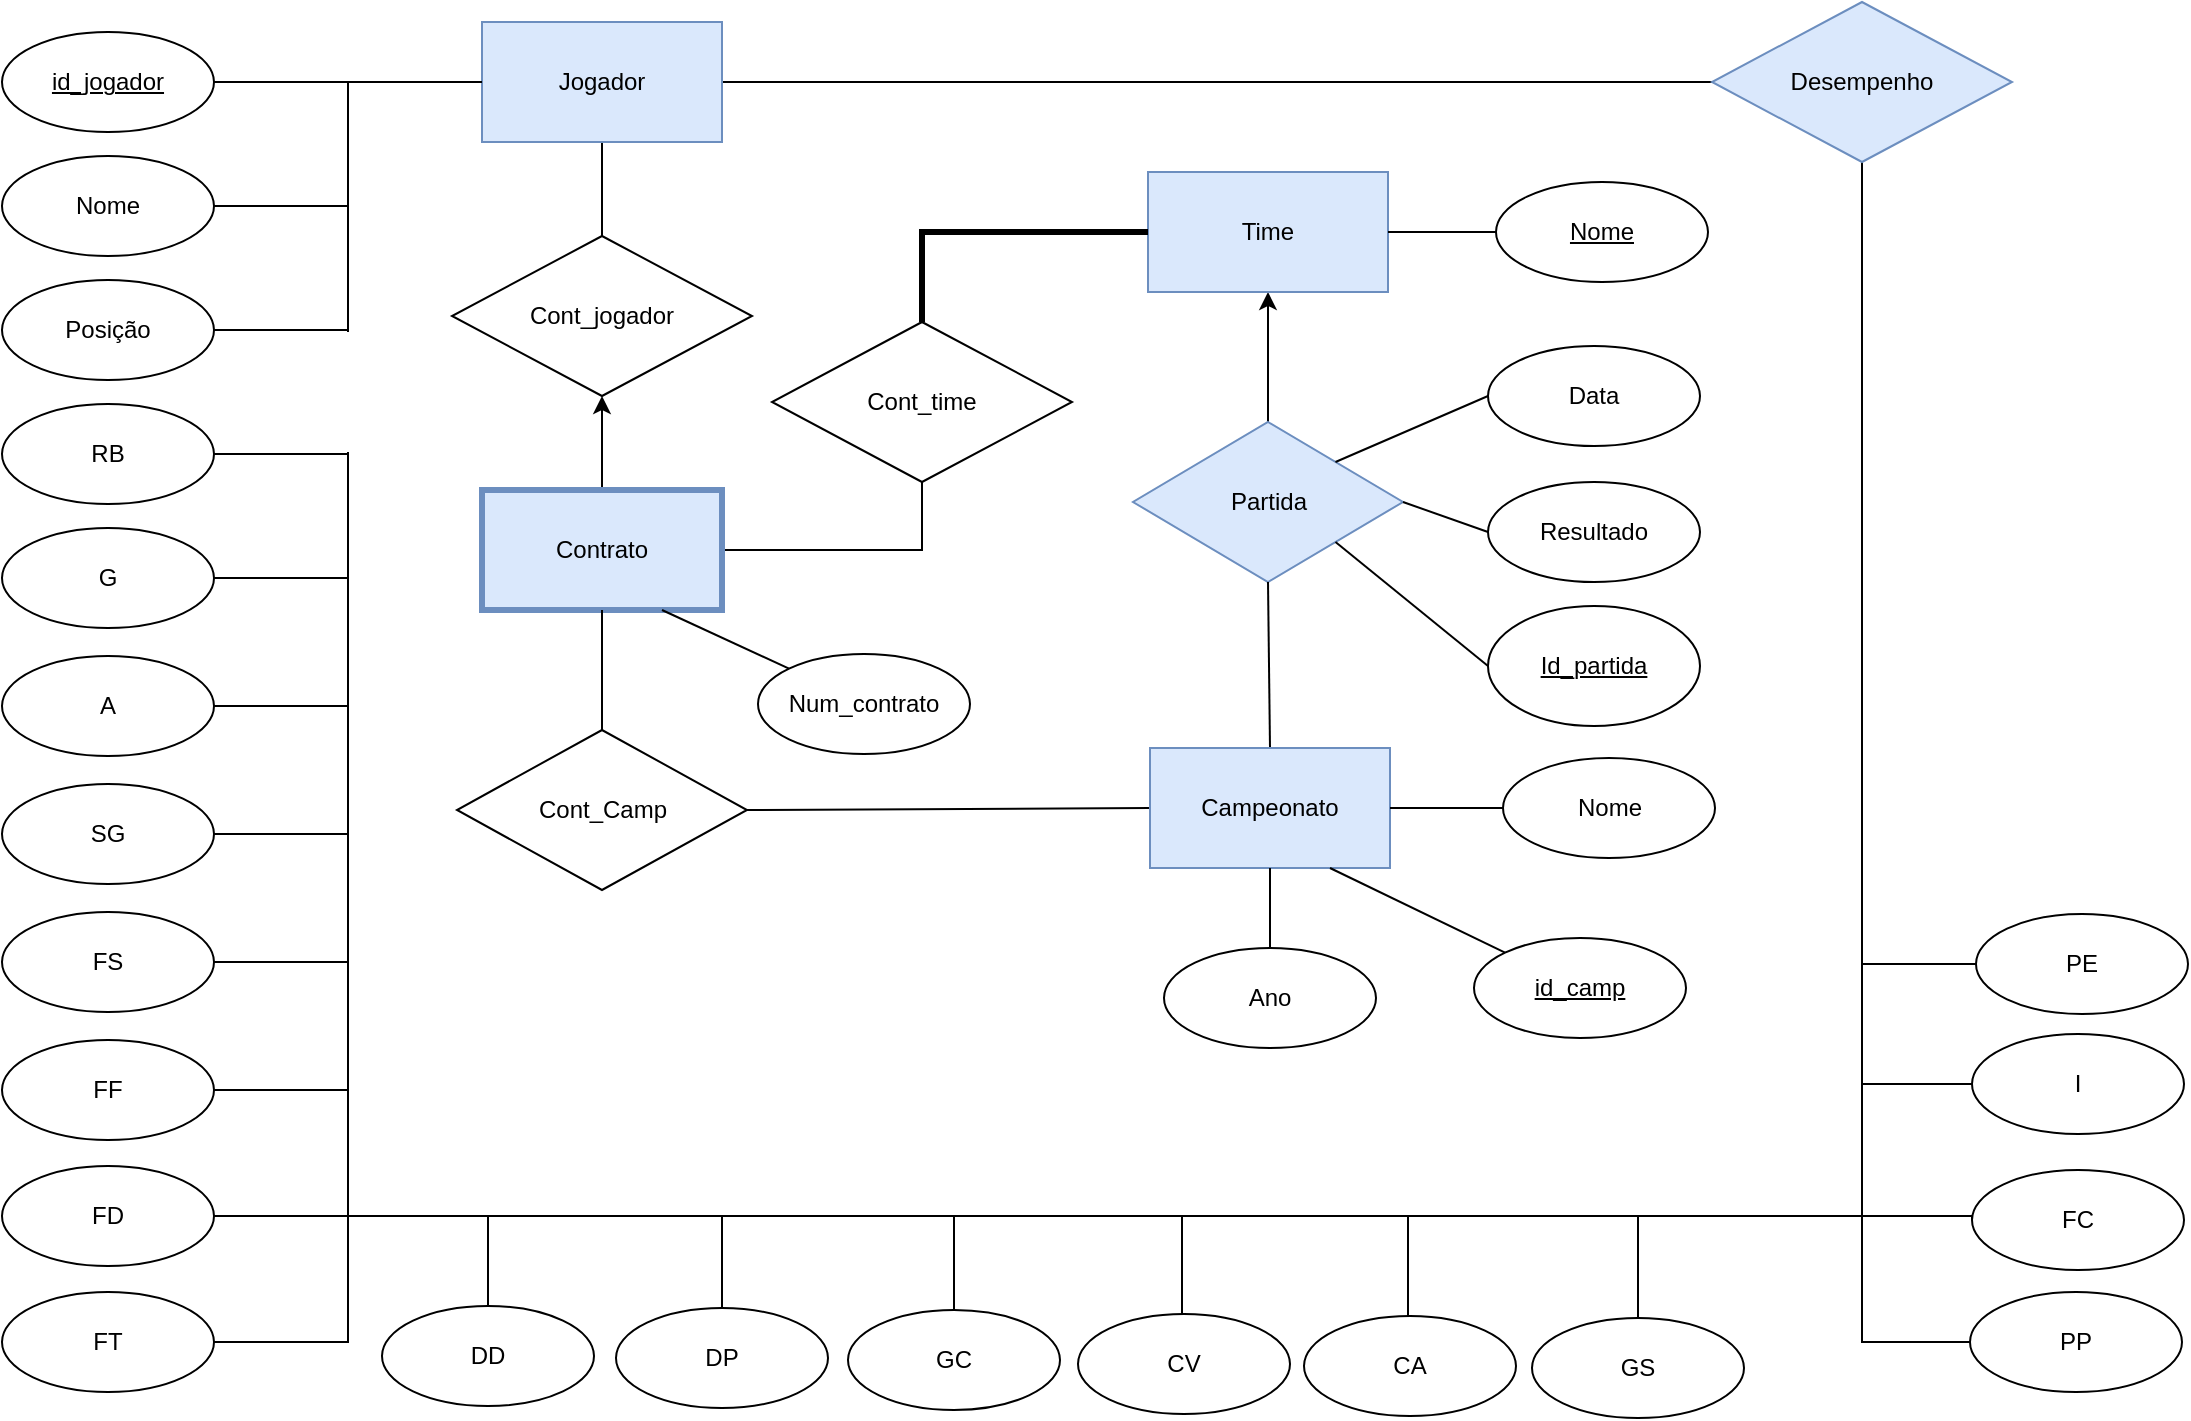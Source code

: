 <mxfile version="12.0.0" type="device" pages="1"><diagram id="lmRr7iZ6YeliKe3Rizch" name="Page-1"><mxGraphModel dx="1544" dy="772" grid="1" gridSize="1" guides="1" tooltips="1" connect="1" arrows="1" fold="1" page="1" pageScale="1" pageWidth="1169" pageHeight="827" math="0" shadow="0"><root><mxCell id="0"/><mxCell id="1" parent="0"/><mxCell id="DoaMA-KPyvmN4hMGdSBJ-34" style="edgeStyle=orthogonalEdgeStyle;rounded=0;orthogonalLoop=1;jettySize=auto;html=1;exitX=0.5;exitY=1;exitDx=0;exitDy=0;entryX=0.5;entryY=0;entryDx=0;entryDy=0;endArrow=none;endFill=0;strokeWidth=1;" parent="1" source="DoaMA-KPyvmN4hMGdSBJ-2" target="DoaMA-KPyvmN4hMGdSBJ-33" edge="1"><mxGeometry relative="1" as="geometry"/></mxCell><mxCell id="V2tm3ma3LMoYn8qhn4cB-64" style="edgeStyle=orthogonalEdgeStyle;rounded=0;orthogonalLoop=1;jettySize=auto;html=1;exitX=1;exitY=0.5;exitDx=0;exitDy=0;entryX=0;entryY=0.5;entryDx=0;entryDy=0;endArrow=none;endFill=0;" parent="1" source="DoaMA-KPyvmN4hMGdSBJ-2" target="V2tm3ma3LMoYn8qhn4cB-60" edge="1"><mxGeometry relative="1" as="geometry"/></mxCell><mxCell id="DoaMA-KPyvmN4hMGdSBJ-2" value="Jogador" style="rounded=0;whiteSpace=wrap;html=1;fillColor=#dae8fc;strokeColor=#6c8ebf;" parent="1" vertex="1"><mxGeometry x="300" y="108" width="120" height="60" as="geometry"/></mxCell><mxCell id="DoaMA-KPyvmN4hMGdSBJ-15" style="edgeStyle=orthogonalEdgeStyle;rounded=0;orthogonalLoop=1;jettySize=auto;html=1;exitX=0.5;exitY=0;exitDx=0;exitDy=0;entryX=0.5;entryY=1;entryDx=0;entryDy=0;endArrow=classic;endFill=1;strokeWidth=1;" parent="1" source="DoaMA-KPyvmN4hMGdSBJ-14" target="DoaMA-KPyvmN4hMGdSBJ-4" edge="1"><mxGeometry relative="1" as="geometry"/></mxCell><mxCell id="DoaMA-KPyvmN4hMGdSBJ-4" value="Time" style="rounded=0;whiteSpace=wrap;html=1;strokeWidth=1;fillColor=#dae8fc;strokeColor=#6c8ebf;" parent="1" vertex="1"><mxGeometry x="633" y="183" width="120" height="60" as="geometry"/></mxCell><mxCell id="DoaMA-KPyvmN4hMGdSBJ-9" style="rounded=0;orthogonalLoop=1;jettySize=auto;html=1;exitX=1;exitY=0.5;exitDx=0;exitDy=0;entryX=0;entryY=0.5;entryDx=0;entryDy=0;endArrow=none;endFill=0;" parent="1" source="DoaMA-KPyvmN4hMGdSBJ-8" target="DoaMA-KPyvmN4hMGdSBJ-2" edge="1"><mxGeometry relative="1" as="geometry"/></mxCell><mxCell id="DoaMA-KPyvmN4hMGdSBJ-8" value="&lt;u&gt;id_jogador&lt;/u&gt;" style="ellipse;whiteSpace=wrap;html=1;" parent="1" vertex="1"><mxGeometry x="60" y="113" width="106" height="50" as="geometry"/></mxCell><mxCell id="DoaMA-KPyvmN4hMGdSBJ-14" value="Partida" style="rhombus;whiteSpace=wrap;html=1;strokeWidth=1;fillColor=#dae8fc;strokeColor=#6c8ebf;" parent="1" vertex="1"><mxGeometry x="625.5" y="308" width="135" height="80" as="geometry"/></mxCell><mxCell id="DoaMA-KPyvmN4hMGdSBJ-23" style="rounded=0;orthogonalLoop=1;jettySize=auto;html=1;exitX=0;exitY=0.5;exitDx=0;exitDy=0;entryX=1;entryY=0;entryDx=0;entryDy=0;endArrow=none;endFill=0;strokeWidth=1;" parent="1" source="DoaMA-KPyvmN4hMGdSBJ-21" target="DoaMA-KPyvmN4hMGdSBJ-14" edge="1"><mxGeometry relative="1" as="geometry"/></mxCell><mxCell id="DoaMA-KPyvmN4hMGdSBJ-21" value="Data" style="ellipse;whiteSpace=wrap;html=1;" parent="1" vertex="1"><mxGeometry x="803" y="270" width="106" height="50" as="geometry"/></mxCell><mxCell id="DoaMA-KPyvmN4hMGdSBJ-24" style="rounded=0;orthogonalLoop=1;jettySize=auto;html=1;exitX=0;exitY=0.5;exitDx=0;exitDy=0;entryX=1;entryY=0.5;entryDx=0;entryDy=0;endArrow=none;endFill=0;strokeWidth=1;" parent="1" source="DoaMA-KPyvmN4hMGdSBJ-22" target="DoaMA-KPyvmN4hMGdSBJ-14" edge="1"><mxGeometry relative="1" as="geometry"/></mxCell><mxCell id="DoaMA-KPyvmN4hMGdSBJ-22" value="Resultado" style="ellipse;whiteSpace=wrap;html=1;" parent="1" vertex="1"><mxGeometry x="803" y="338" width="106" height="50" as="geometry"/></mxCell><mxCell id="DoaMA-KPyvmN4hMGdSBJ-26" style="edgeStyle=orthogonalEdgeStyle;rounded=0;orthogonalLoop=1;jettySize=auto;html=1;exitX=0;exitY=0.5;exitDx=0;exitDy=0;entryX=1;entryY=0.5;entryDx=0;entryDy=0;endArrow=none;endFill=0;strokeWidth=1;" parent="1" source="DoaMA-KPyvmN4hMGdSBJ-25" target="DoaMA-KPyvmN4hMGdSBJ-4" edge="1"><mxGeometry relative="1" as="geometry"/></mxCell><mxCell id="DoaMA-KPyvmN4hMGdSBJ-25" value="&lt;u&gt;Nome&lt;/u&gt;" style="ellipse;whiteSpace=wrap;html=1;" parent="1" vertex="1"><mxGeometry x="807" y="188" width="106" height="50" as="geometry"/></mxCell><mxCell id="DoaMA-KPyvmN4hMGdSBJ-38" style="rounded=0;orthogonalLoop=1;jettySize=auto;html=1;exitX=0.5;exitY=0;exitDx=0;exitDy=0;entryX=0.5;entryY=1;entryDx=0;entryDy=0;endArrow=classic;endFill=1;strokeWidth=1;" parent="1" source="DoaMA-KPyvmN4hMGdSBJ-37" target="DoaMA-KPyvmN4hMGdSBJ-33" edge="1"><mxGeometry relative="1" as="geometry"/></mxCell><mxCell id="DoaMA-KPyvmN4hMGdSBJ-33" value="Cont_jogador" style="rhombus;whiteSpace=wrap;html=1;strokeWidth=1;" parent="1" vertex="1"><mxGeometry x="285" y="215" width="150" height="80" as="geometry"/></mxCell><mxCell id="DoaMA-KPyvmN4hMGdSBJ-40" style="rounded=0;orthogonalLoop=1;jettySize=auto;html=1;exitX=1;exitY=0.5;exitDx=0;exitDy=0;entryX=0.5;entryY=1;entryDx=0;entryDy=0;endArrow=none;endFill=0;strokeWidth=1;edgeStyle=orthogonalEdgeStyle;" parent="1" source="DoaMA-KPyvmN4hMGdSBJ-37" target="DoaMA-KPyvmN4hMGdSBJ-39" edge="1"><mxGeometry relative="1" as="geometry"/></mxCell><mxCell id="DoaMA-KPyvmN4hMGdSBJ-37" value="Contrato" style="rounded=0;whiteSpace=wrap;html=1;strokeWidth=3;fillColor=#dae8fc;strokeColor=#6c8ebf;" parent="1" vertex="1"><mxGeometry x="300" y="342" width="120" height="60" as="geometry"/></mxCell><mxCell id="DoaMA-KPyvmN4hMGdSBJ-41" style="edgeStyle=orthogonalEdgeStyle;rounded=0;orthogonalLoop=1;jettySize=auto;html=1;exitX=0.5;exitY=0;exitDx=0;exitDy=0;entryX=0;entryY=0.5;entryDx=0;entryDy=0;endArrow=none;endFill=0;strokeWidth=3;" parent="1" source="DoaMA-KPyvmN4hMGdSBJ-39" target="DoaMA-KPyvmN4hMGdSBJ-4" edge="1"><mxGeometry relative="1" as="geometry"/></mxCell><mxCell id="DoaMA-KPyvmN4hMGdSBJ-39" value="Cont_time" style="rhombus;whiteSpace=wrap;html=1;strokeWidth=1;" parent="1" vertex="1"><mxGeometry x="445" y="258" width="150" height="80" as="geometry"/></mxCell><mxCell id="V2tm3ma3LMoYn8qhn4cB-5" style="edgeStyle=none;rounded=0;orthogonalLoop=1;jettySize=auto;html=1;exitX=0.5;exitY=0;exitDx=0;exitDy=0;entryX=0.5;entryY=1;entryDx=0;entryDy=0;endArrow=none;endFill=0;" parent="1" source="V2tm3ma3LMoYn8qhn4cB-1" target="DoaMA-KPyvmN4hMGdSBJ-14" edge="1"><mxGeometry relative="1" as="geometry"><mxPoint x="540" y="468" as="sourcePoint"/></mxGeometry></mxCell><mxCell id="V2tm3ma3LMoYn8qhn4cB-13" style="edgeStyle=none;rounded=0;orthogonalLoop=1;jettySize=auto;html=1;exitX=0;exitY=0.5;exitDx=0;exitDy=0;entryX=1;entryY=0.5;entryDx=0;entryDy=0;endArrow=none;endFill=0;" parent="1" source="V2tm3ma3LMoYn8qhn4cB-1" target="V2tm3ma3LMoYn8qhn4cB-2" edge="1"><mxGeometry relative="1" as="geometry"/></mxCell><mxCell id="V2tm3ma3LMoYn8qhn4cB-1" value="Campeonato" style="rounded=0;whiteSpace=wrap;html=1;fillColor=#dae8fc;strokeColor=#6c8ebf;" parent="1" vertex="1"><mxGeometry x="634" y="471" width="120" height="60" as="geometry"/></mxCell><mxCell id="V2tm3ma3LMoYn8qhn4cB-12" style="edgeStyle=none;rounded=0;orthogonalLoop=1;jettySize=auto;html=1;exitX=0.5;exitY=0;exitDx=0;exitDy=0;entryX=0.5;entryY=1;entryDx=0;entryDy=0;endArrow=none;endFill=0;" parent="1" source="V2tm3ma3LMoYn8qhn4cB-2" target="DoaMA-KPyvmN4hMGdSBJ-37" edge="1"><mxGeometry relative="1" as="geometry"/></mxCell><mxCell id="V2tm3ma3LMoYn8qhn4cB-2" value="Cont_Camp" style="rhombus;whiteSpace=wrap;html=1;strokeWidth=1;" parent="1" vertex="1"><mxGeometry x="287.5" y="462" width="145" height="80" as="geometry"/></mxCell><mxCell id="V2tm3ma3LMoYn8qhn4cB-7" style="edgeStyle=none;rounded=0;orthogonalLoop=1;jettySize=auto;html=1;exitX=0;exitY=0.5;exitDx=0;exitDy=0;entryX=1;entryY=0.5;entryDx=0;entryDy=0;endArrow=none;endFill=0;" parent="1" source="V2tm3ma3LMoYn8qhn4cB-6" target="V2tm3ma3LMoYn8qhn4cB-1" edge="1"><mxGeometry relative="1" as="geometry"/></mxCell><mxCell id="V2tm3ma3LMoYn8qhn4cB-6" value="Nome" style="ellipse;whiteSpace=wrap;html=1;" parent="1" vertex="1"><mxGeometry x="810.5" y="476" width="106" height="50" as="geometry"/></mxCell><mxCell id="V2tm3ma3LMoYn8qhn4cB-11" style="edgeStyle=none;rounded=0;orthogonalLoop=1;jettySize=auto;html=1;exitX=0.5;exitY=0;exitDx=0;exitDy=0;entryX=0.5;entryY=1;entryDx=0;entryDy=0;endArrow=none;endFill=0;" parent="1" source="V2tm3ma3LMoYn8qhn4cB-8" target="V2tm3ma3LMoYn8qhn4cB-1" edge="1"><mxGeometry relative="1" as="geometry"/></mxCell><mxCell id="V2tm3ma3LMoYn8qhn4cB-8" value="Ano" style="ellipse;whiteSpace=wrap;html=1;" parent="1" vertex="1"><mxGeometry x="641" y="571" width="106" height="50" as="geometry"/></mxCell><mxCell id="V2tm3ma3LMoYn8qhn4cB-10" style="edgeStyle=none;rounded=0;orthogonalLoop=1;jettySize=auto;html=1;exitX=0;exitY=0;exitDx=0;exitDy=0;entryX=0.75;entryY=1;entryDx=0;entryDy=0;endArrow=none;endFill=0;" parent="1" source="V2tm3ma3LMoYn8qhn4cB-9" target="V2tm3ma3LMoYn8qhn4cB-1" edge="1"><mxGeometry relative="1" as="geometry"/></mxCell><mxCell id="V2tm3ma3LMoYn8qhn4cB-9" value="&lt;u&gt;id_camp&lt;/u&gt;" style="ellipse;whiteSpace=wrap;html=1;" parent="1" vertex="1"><mxGeometry x="796" y="566" width="106" height="50" as="geometry"/></mxCell><mxCell id="V2tm3ma3LMoYn8qhn4cB-15" style="edgeStyle=orthogonalEdgeStyle;rounded=0;orthogonalLoop=1;jettySize=auto;html=1;exitX=1;exitY=0.5;exitDx=0;exitDy=0;endArrow=none;endFill=0;entryX=0;entryY=0.5;entryDx=0;entryDy=0;" parent="1" source="V2tm3ma3LMoYn8qhn4cB-14" target="DoaMA-KPyvmN4hMGdSBJ-2" edge="1"><mxGeometry relative="1" as="geometry"><mxPoint x="220" y="140" as="targetPoint"/></mxGeometry></mxCell><mxCell id="V2tm3ma3LMoYn8qhn4cB-14" value="Nome" style="ellipse;whiteSpace=wrap;html=1;" parent="1" vertex="1"><mxGeometry x="60" y="175" width="106" height="50" as="geometry"/></mxCell><mxCell id="V2tm3ma3LMoYn8qhn4cB-17" style="edgeStyle=orthogonalEdgeStyle;rounded=0;orthogonalLoop=1;jettySize=auto;html=1;exitX=1;exitY=0.5;exitDx=0;exitDy=0;entryX=0;entryY=0.5;entryDx=0;entryDy=0;endArrow=none;endFill=0;" parent="1" source="V2tm3ma3LMoYn8qhn4cB-16" target="DoaMA-KPyvmN4hMGdSBJ-2" edge="1"><mxGeometry relative="1" as="geometry"/></mxCell><mxCell id="V2tm3ma3LMoYn8qhn4cB-16" value="Posição" style="ellipse;whiteSpace=wrap;html=1;" parent="1" vertex="1"><mxGeometry x="60" y="237" width="106" height="50" as="geometry"/></mxCell><mxCell id="V2tm3ma3LMoYn8qhn4cB-19" style="edgeStyle=orthogonalEdgeStyle;rounded=0;orthogonalLoop=1;jettySize=auto;html=1;exitX=1;exitY=0.5;exitDx=0;exitDy=0;entryX=0;entryY=0.5;entryDx=0;entryDy=0;endArrow=none;endFill=0;" parent="1" source="V2tm3ma3LMoYn8qhn4cB-18" target="DoaMA-KPyvmN4hMGdSBJ-2" edge="1"><mxGeometry relative="1" as="geometry"/></mxCell><mxCell id="V2tm3ma3LMoYn8qhn4cB-18" value="RB" style="ellipse;whiteSpace=wrap;html=1;" parent="1" vertex="1"><mxGeometry x="60" y="299" width="106" height="50" as="geometry"/></mxCell><mxCell id="V2tm3ma3LMoYn8qhn4cB-21" style="edgeStyle=orthogonalEdgeStyle;rounded=0;orthogonalLoop=1;jettySize=auto;html=1;exitX=1;exitY=0.5;exitDx=0;exitDy=0;entryX=0;entryY=0.5;entryDx=0;entryDy=0;endArrow=none;endFill=0;" parent="1" source="V2tm3ma3LMoYn8qhn4cB-20" target="DoaMA-KPyvmN4hMGdSBJ-2" edge="1"><mxGeometry relative="1" as="geometry"/></mxCell><mxCell id="V2tm3ma3LMoYn8qhn4cB-20" value="G" style="ellipse;whiteSpace=wrap;html=1;" parent="1" vertex="1"><mxGeometry x="60" y="361" width="106" height="50" as="geometry"/></mxCell><mxCell id="V2tm3ma3LMoYn8qhn4cB-23" style="edgeStyle=orthogonalEdgeStyle;rounded=0;orthogonalLoop=1;jettySize=auto;html=1;exitX=1;exitY=0.5;exitDx=0;exitDy=0;entryX=0;entryY=0.5;entryDx=0;entryDy=0;endArrow=none;endFill=0;" parent="1" source="V2tm3ma3LMoYn8qhn4cB-22" target="DoaMA-KPyvmN4hMGdSBJ-2" edge="1"><mxGeometry relative="1" as="geometry"/></mxCell><mxCell id="V2tm3ma3LMoYn8qhn4cB-22" value="A" style="ellipse;whiteSpace=wrap;html=1;" parent="1" vertex="1"><mxGeometry x="60" y="425" width="106" height="50" as="geometry"/></mxCell><mxCell id="V2tm3ma3LMoYn8qhn4cB-25" style="edgeStyle=orthogonalEdgeStyle;rounded=0;orthogonalLoop=1;jettySize=auto;html=1;exitX=1;exitY=0.5;exitDx=0;exitDy=0;entryX=0;entryY=0.5;entryDx=0;entryDy=0;endArrow=none;endFill=0;" parent="1" source="V2tm3ma3LMoYn8qhn4cB-24" target="DoaMA-KPyvmN4hMGdSBJ-2" edge="1"><mxGeometry relative="1" as="geometry"/></mxCell><mxCell id="V2tm3ma3LMoYn8qhn4cB-24" value="SG" style="ellipse;whiteSpace=wrap;html=1;" parent="1" vertex="1"><mxGeometry x="60" y="489" width="106" height="50" as="geometry"/></mxCell><mxCell id="V2tm3ma3LMoYn8qhn4cB-27" style="edgeStyle=orthogonalEdgeStyle;rounded=0;orthogonalLoop=1;jettySize=auto;html=1;exitX=1;exitY=0.5;exitDx=0;exitDy=0;entryX=0;entryY=0.5;entryDx=0;entryDy=0;endArrow=none;endFill=0;" parent="1" source="V2tm3ma3LMoYn8qhn4cB-26" target="DoaMA-KPyvmN4hMGdSBJ-2" edge="1"><mxGeometry relative="1" as="geometry"/></mxCell><mxCell id="V2tm3ma3LMoYn8qhn4cB-26" value="FS" style="ellipse;whiteSpace=wrap;html=1;" parent="1" vertex="1"><mxGeometry x="60" y="553" width="106" height="50" as="geometry"/></mxCell><mxCell id="V2tm3ma3LMoYn8qhn4cB-29" style="edgeStyle=orthogonalEdgeStyle;rounded=0;orthogonalLoop=1;jettySize=auto;html=1;exitX=1;exitY=0.5;exitDx=0;exitDy=0;entryX=0;entryY=0.5;entryDx=0;entryDy=0;endArrow=none;endFill=0;" parent="1" source="V2tm3ma3LMoYn8qhn4cB-28" target="DoaMA-KPyvmN4hMGdSBJ-2" edge="1"><mxGeometry relative="1" as="geometry"/></mxCell><mxCell id="V2tm3ma3LMoYn8qhn4cB-28" value="FF" style="ellipse;whiteSpace=wrap;html=1;" parent="1" vertex="1"><mxGeometry x="60" y="617" width="106" height="50" as="geometry"/></mxCell><mxCell id="V2tm3ma3LMoYn8qhn4cB-32" style="edgeStyle=orthogonalEdgeStyle;rounded=0;orthogonalLoop=1;jettySize=auto;html=1;exitX=1;exitY=0.5;exitDx=0;exitDy=0;entryX=0;entryY=0.5;entryDx=0;entryDy=0;endArrow=none;endFill=0;" parent="1" source="V2tm3ma3LMoYn8qhn4cB-30" target="DoaMA-KPyvmN4hMGdSBJ-2" edge="1"><mxGeometry relative="1" as="geometry"/></mxCell><mxCell id="V2tm3ma3LMoYn8qhn4cB-30" value="FD" style="ellipse;whiteSpace=wrap;html=1;" parent="1" vertex="1"><mxGeometry x="60" y="680" width="106" height="50" as="geometry"/></mxCell><mxCell id="V2tm3ma3LMoYn8qhn4cB-34" style="edgeStyle=orthogonalEdgeStyle;rounded=0;orthogonalLoop=1;jettySize=auto;html=1;exitX=1;exitY=0.5;exitDx=0;exitDy=0;entryX=0;entryY=0.5;entryDx=0;entryDy=0;endArrow=none;endFill=0;" parent="1" source="V2tm3ma3LMoYn8qhn4cB-31" target="DoaMA-KPyvmN4hMGdSBJ-2" edge="1"><mxGeometry relative="1" as="geometry"/></mxCell><mxCell id="V2tm3ma3LMoYn8qhn4cB-31" value="FT" style="ellipse;whiteSpace=wrap;html=1;" parent="1" vertex="1"><mxGeometry x="60" y="743" width="106" height="50" as="geometry"/></mxCell><mxCell id="V2tm3ma3LMoYn8qhn4cB-38" style="edgeStyle=orthogonalEdgeStyle;rounded=0;orthogonalLoop=1;jettySize=auto;html=1;exitX=0.5;exitY=0;exitDx=0;exitDy=0;entryX=0;entryY=0.5;entryDx=0;entryDy=0;endArrow=none;endFill=0;" parent="1" source="V2tm3ma3LMoYn8qhn4cB-35" target="DoaMA-KPyvmN4hMGdSBJ-2" edge="1"><mxGeometry relative="1" as="geometry"><Array as="points"><mxPoint x="303" y="705"/><mxPoint x="233" y="705"/><mxPoint x="233" y="138"/></Array></mxGeometry></mxCell><mxCell id="V2tm3ma3LMoYn8qhn4cB-35" value="DD" style="ellipse;whiteSpace=wrap;html=1;" parent="1" vertex="1"><mxGeometry x="250" y="750" width="106" height="50" as="geometry"/></mxCell><mxCell id="V2tm3ma3LMoYn8qhn4cB-39" style="edgeStyle=orthogonalEdgeStyle;rounded=0;orthogonalLoop=1;jettySize=auto;html=1;exitX=0.5;exitY=0;exitDx=0;exitDy=0;entryX=0;entryY=0.5;entryDx=0;entryDy=0;endArrow=none;endFill=0;" parent="1" source="V2tm3ma3LMoYn8qhn4cB-36" target="DoaMA-KPyvmN4hMGdSBJ-2" edge="1"><mxGeometry relative="1" as="geometry"><Array as="points"><mxPoint x="420" y="705"/><mxPoint x="233" y="705"/><mxPoint x="233" y="138"/></Array></mxGeometry></mxCell><mxCell id="V2tm3ma3LMoYn8qhn4cB-36" value="DP" style="ellipse;whiteSpace=wrap;html=1;" parent="1" vertex="1"><mxGeometry x="367" y="751" width="106" height="50" as="geometry"/></mxCell><mxCell id="V2tm3ma3LMoYn8qhn4cB-56" style="edgeStyle=orthogonalEdgeStyle;rounded=0;orthogonalLoop=1;jettySize=auto;html=1;exitX=0.5;exitY=0;exitDx=0;exitDy=0;entryX=0;entryY=0.5;entryDx=0;entryDy=0;endArrow=none;endFill=0;" parent="1" source="V2tm3ma3LMoYn8qhn4cB-40" target="DoaMA-KPyvmN4hMGdSBJ-2" edge="1"><mxGeometry relative="1" as="geometry"><Array as="points"><mxPoint x="536" y="705"/><mxPoint x="233" y="705"/><mxPoint x="233" y="138"/></Array></mxGeometry></mxCell><mxCell id="V2tm3ma3LMoYn8qhn4cB-40" value="GC" style="ellipse;whiteSpace=wrap;html=1;" parent="1" vertex="1"><mxGeometry x="483" y="752" width="106" height="50" as="geometry"/></mxCell><mxCell id="V2tm3ma3LMoYn8qhn4cB-57" style="edgeStyle=orthogonalEdgeStyle;rounded=0;orthogonalLoop=1;jettySize=auto;html=1;exitX=0.5;exitY=0;exitDx=0;exitDy=0;entryX=0;entryY=0.5;entryDx=0;entryDy=0;endArrow=none;endFill=0;" parent="1" source="V2tm3ma3LMoYn8qhn4cB-41" target="DoaMA-KPyvmN4hMGdSBJ-2" edge="1"><mxGeometry relative="1" as="geometry"><Array as="points"><mxPoint x="650" y="754"/><mxPoint x="650" y="705"/><mxPoint x="233" y="705"/><mxPoint x="233" y="138"/></Array></mxGeometry></mxCell><mxCell id="V2tm3ma3LMoYn8qhn4cB-41" value="CV" style="ellipse;whiteSpace=wrap;html=1;" parent="1" vertex="1"><mxGeometry x="598" y="754" width="106" height="50" as="geometry"/></mxCell><mxCell id="V2tm3ma3LMoYn8qhn4cB-58" style="edgeStyle=orthogonalEdgeStyle;rounded=0;orthogonalLoop=1;jettySize=auto;html=1;exitX=0.5;exitY=0;exitDx=0;exitDy=0;entryX=0;entryY=0.5;entryDx=0;entryDy=0;endArrow=none;endFill=0;" parent="1" source="V2tm3ma3LMoYn8qhn4cB-42" target="DoaMA-KPyvmN4hMGdSBJ-2" edge="1"><mxGeometry relative="1" as="geometry"><Array as="points"><mxPoint x="763" y="705"/><mxPoint x="233" y="705"/><mxPoint x="233" y="138"/></Array></mxGeometry></mxCell><mxCell id="V2tm3ma3LMoYn8qhn4cB-42" value="CA" style="ellipse;whiteSpace=wrap;html=1;" parent="1" vertex="1"><mxGeometry x="711" y="755" width="106" height="50" as="geometry"/></mxCell><mxCell id="V2tm3ma3LMoYn8qhn4cB-59" style="edgeStyle=orthogonalEdgeStyle;rounded=0;orthogonalLoop=1;jettySize=auto;html=1;exitX=0.5;exitY=0;exitDx=0;exitDy=0;entryX=0;entryY=0.5;entryDx=0;entryDy=0;endArrow=none;endFill=0;" parent="1" source="V2tm3ma3LMoYn8qhn4cB-44" target="DoaMA-KPyvmN4hMGdSBJ-2" edge="1"><mxGeometry relative="1" as="geometry"><Array as="points"><mxPoint x="878" y="705"/><mxPoint x="233" y="705"/><mxPoint x="233" y="138"/></Array></mxGeometry></mxCell><mxCell id="V2tm3ma3LMoYn8qhn4cB-44" value="GS" style="ellipse;whiteSpace=wrap;html=1;" parent="1" vertex="1"><mxGeometry x="825" y="756" width="106" height="50" as="geometry"/></mxCell><mxCell id="V2tm3ma3LMoYn8qhn4cB-45" value="PP" style="ellipse;whiteSpace=wrap;html=1;" parent="1" vertex="1"><mxGeometry x="1044" y="743" width="106" height="50" as="geometry"/></mxCell><mxCell id="V2tm3ma3LMoYn8qhn4cB-48" style="edgeStyle=orthogonalEdgeStyle;rounded=0;orthogonalLoop=1;jettySize=auto;html=1;exitX=0;exitY=0.5;exitDx=0;exitDy=0;endArrow=none;endFill=0;entryX=0;entryY=0.5;entryDx=0;entryDy=0;" parent="1" source="V2tm3ma3LMoYn8qhn4cB-45" target="DoaMA-KPyvmN4hMGdSBJ-2" edge="1"><mxGeometry relative="1" as="geometry"><mxPoint x="280" y="148" as="targetPoint"/><Array as="points"><mxPoint x="990" y="768"/><mxPoint x="990" y="705"/><mxPoint x="233" y="705"/><mxPoint x="233" y="138"/></Array></mxGeometry></mxCell><mxCell id="V2tm3ma3LMoYn8qhn4cB-53" style="edgeStyle=orthogonalEdgeStyle;rounded=0;orthogonalLoop=1;jettySize=auto;html=1;exitX=0;exitY=0.5;exitDx=0;exitDy=0;entryX=0;entryY=0.5;entryDx=0;entryDy=0;endArrow=none;endFill=0;" parent="1" source="V2tm3ma3LMoYn8qhn4cB-46" target="DoaMA-KPyvmN4hMGdSBJ-2" edge="1"><mxGeometry relative="1" as="geometry"><Array as="points"><mxPoint x="233" y="705"/><mxPoint x="233" y="138"/></Array></mxGeometry></mxCell><mxCell id="V2tm3ma3LMoYn8qhn4cB-46" value="FC" style="ellipse;whiteSpace=wrap;html=1;" parent="1" vertex="1"><mxGeometry x="1045" y="682" width="106" height="50" as="geometry"/></mxCell><mxCell id="V2tm3ma3LMoYn8qhn4cB-54" style="edgeStyle=orthogonalEdgeStyle;rounded=0;orthogonalLoop=1;jettySize=auto;html=1;exitX=0;exitY=0.5;exitDx=0;exitDy=0;entryX=0;entryY=0.5;entryDx=0;entryDy=0;endArrow=none;endFill=0;" parent="1" source="V2tm3ma3LMoYn8qhn4cB-51" target="DoaMA-KPyvmN4hMGdSBJ-2" edge="1"><mxGeometry relative="1" as="geometry"><Array as="points"><mxPoint x="990" y="639"/><mxPoint x="990" y="705"/><mxPoint x="233" y="705"/><mxPoint x="233" y="138"/></Array></mxGeometry></mxCell><mxCell id="V2tm3ma3LMoYn8qhn4cB-69" style="edgeStyle=orthogonalEdgeStyle;rounded=0;orthogonalLoop=1;jettySize=auto;html=1;exitX=0;exitY=0.5;exitDx=0;exitDy=0;entryX=0.5;entryY=1;entryDx=0;entryDy=0;endArrow=none;endFill=0;" parent="1" source="V2tm3ma3LMoYn8qhn4cB-51" target="V2tm3ma3LMoYn8qhn4cB-60" edge="1"><mxGeometry relative="1" as="geometry"><Array as="points"><mxPoint x="990" y="639"/></Array></mxGeometry></mxCell><mxCell id="V2tm3ma3LMoYn8qhn4cB-51" value="I" style="ellipse;whiteSpace=wrap;html=1;" parent="1" vertex="1"><mxGeometry x="1045" y="614" width="106" height="50" as="geometry"/></mxCell><mxCell id="V2tm3ma3LMoYn8qhn4cB-55" style="edgeStyle=orthogonalEdgeStyle;rounded=0;orthogonalLoop=1;jettySize=auto;html=1;exitX=0;exitY=0.5;exitDx=0;exitDy=0;entryX=0;entryY=0.5;entryDx=0;entryDy=0;endArrow=none;endFill=0;" parent="1" target="DoaMA-KPyvmN4hMGdSBJ-2" edge="1"><mxGeometry relative="1" as="geometry"><mxPoint x="223" y="288.6" as="sourcePoint"/><Array as="points"><mxPoint x="233" y="138"/></Array></mxGeometry></mxCell><mxCell id="V2tm3ma3LMoYn8qhn4cB-52" value="PE" style="ellipse;whiteSpace=wrap;html=1;" parent="1" vertex="1"><mxGeometry x="1047" y="554" width="106" height="50" as="geometry"/></mxCell><mxCell id="V2tm3ma3LMoYn8qhn4cB-63" style="edgeStyle=orthogonalEdgeStyle;rounded=0;orthogonalLoop=1;jettySize=auto;html=1;exitX=0.5;exitY=1;exitDx=0;exitDy=0;entryX=0;entryY=0.5;entryDx=0;entryDy=0;endArrow=none;endFill=0;" parent="1" source="V2tm3ma3LMoYn8qhn4cB-60" target="V2tm3ma3LMoYn8qhn4cB-52" edge="1"><mxGeometry relative="1" as="geometry"><Array as="points"><mxPoint x="990" y="187"/><mxPoint x="990" y="579"/></Array></mxGeometry></mxCell><mxCell id="V2tm3ma3LMoYn8qhn4cB-60" value="Desempenho" style="rhombus;whiteSpace=wrap;html=1;strokeWidth=1;fillColor=#dae8fc;strokeColor=#6c8ebf;" parent="1" vertex="1"><mxGeometry x="915" y="98" width="150" height="80" as="geometry"/></mxCell><mxCell id="V2tm3ma3LMoYn8qhn4cB-62" style="rounded=0;orthogonalLoop=1;jettySize=auto;html=1;exitX=0;exitY=0.5;exitDx=0;exitDy=0;entryX=1;entryY=1;entryDx=0;entryDy=0;endArrow=none;endFill=0;" parent="1" source="V2tm3ma3LMoYn8qhn4cB-61" target="DoaMA-KPyvmN4hMGdSBJ-14" edge="1"><mxGeometry relative="1" as="geometry"/></mxCell><mxCell id="V2tm3ma3LMoYn8qhn4cB-61" value="&lt;u&gt;Id_partida&lt;/u&gt;" style="ellipse;whiteSpace=wrap;html=1;" parent="1" vertex="1"><mxGeometry x="803" y="400" width="106" height="60" as="geometry"/></mxCell><mxCell id="V2tm3ma3LMoYn8qhn4cB-66" style="edgeStyle=orthogonalEdgeStyle;rounded=0;orthogonalLoop=1;jettySize=auto;html=1;exitX=0;exitY=0.5;exitDx=0;exitDy=0;entryX=0;entryY=0.5;entryDx=0;entryDy=0;endArrow=none;endFill=0;" parent="1" source="V2tm3ma3LMoYn8qhn4cB-67" edge="1"><mxGeometry relative="1" as="geometry"><mxPoint x="1047" y="579.235" as="sourcePoint"/><mxPoint x="223" y="288.6" as="targetPoint"/><Array as="points"/></mxGeometry></mxCell><mxCell id="V2tm3ma3LMoYn8qhn4cB-67" value="" style="rounded=0;whiteSpace=wrap;html=1;fillColor=#ffffff;gradientColor=none;strokeColor=none;strokeWidth=1;perimeterSpacing=0;" parent="1" vertex="1"><mxGeometry x="210" y="263" width="44" height="60" as="geometry"/></mxCell><mxCell id="EZwC3nWgTnxNAhBMjmuS-8" style="edgeStyle=none;rounded=0;orthogonalLoop=1;jettySize=auto;html=1;exitX=0;exitY=0;exitDx=0;exitDy=0;entryX=0.75;entryY=1;entryDx=0;entryDy=0;endArrow=none;endFill=0;" edge="1" parent="1" source="EZwC3nWgTnxNAhBMjmuS-7" target="DoaMA-KPyvmN4hMGdSBJ-37"><mxGeometry relative="1" as="geometry"/></mxCell><mxCell id="EZwC3nWgTnxNAhBMjmuS-7" value="Num_contrato" style="ellipse;whiteSpace=wrap;html=1;" vertex="1" parent="1"><mxGeometry x="438" y="424" width="106" height="50" as="geometry"/></mxCell></root></mxGraphModel></diagram></mxfile>